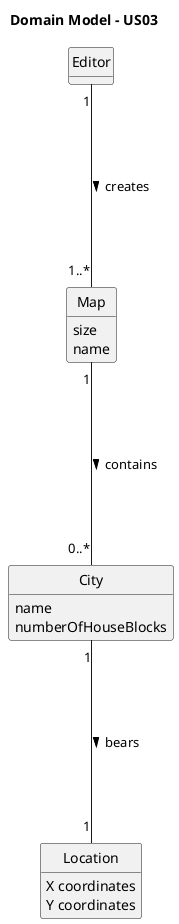 @startuml
skinparam monochrome true
skinparam packageStyle rectangle
skinparam shadowing false


skinparam classAttributeIconSize 0

hide circle
hide methods

title Domain Model - US03

class Location{
X coordinates
Y coordinates
}

class Map {
size
name
}

class Editor{
}


class City {
   name
   numberOfHouseBlocks
}


Editor "1" ---- "1..*" Map : creates >

Map "1" ---- "0..*" City : contains >

City "1" ---- "1" Location : bears >


@enduml